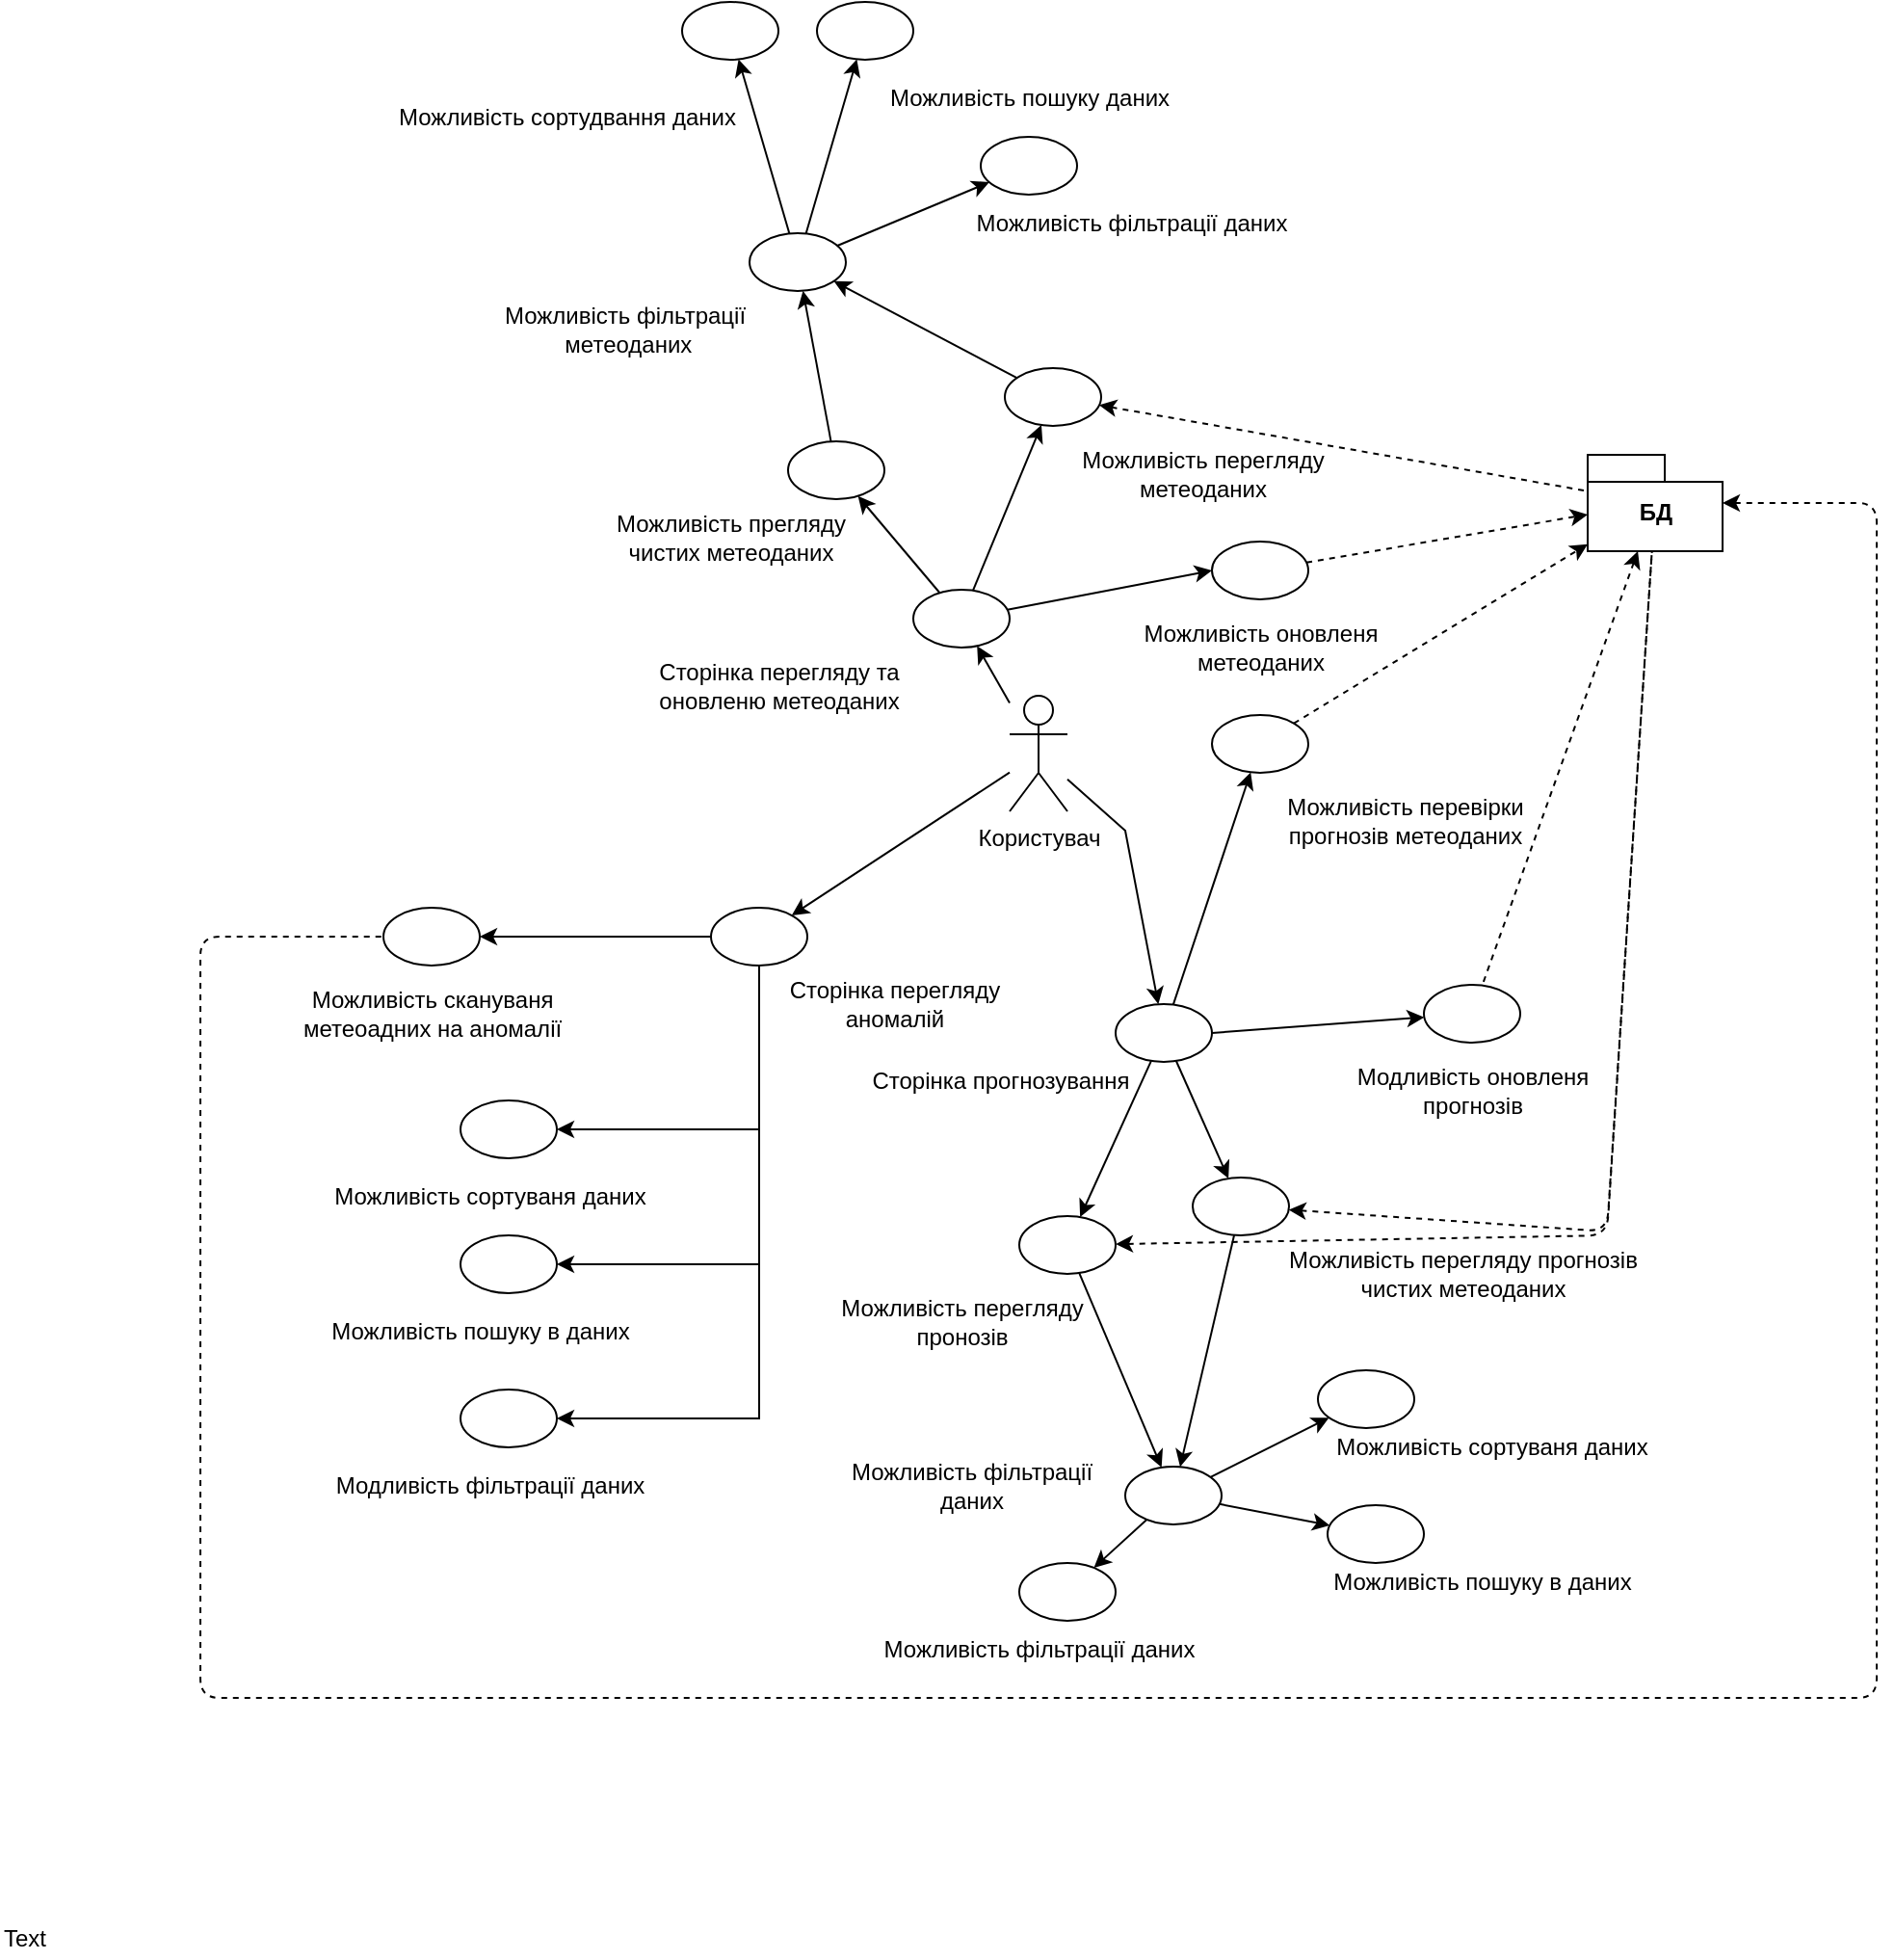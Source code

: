 <mxfile version="12.1.7" type="device" pages="1"><diagram id="yrBrCh6vaDqj2KBt81jj" name="Page-1"><mxGraphModel dx="2154" dy="1831" grid="1" gridSize="10" guides="0" tooltips="1" connect="1" arrows="1" fold="1" page="1" pageScale="1" pageWidth="827" pageHeight="1169" math="0" shadow="0"><root><mxCell id="0"/><mxCell id="1" parent="0"/><mxCell id="eOF1kJZo80pbztZNc2jb-3" value="" style="rounded=0;orthogonalLoop=1;jettySize=auto;html=1;" parent="1" source="eOF1kJZo80pbztZNc2jb-1" target="eOF1kJZo80pbztZNc2jb-4" edge="1"><mxGeometry relative="1" as="geometry"><Array as="points"><mxPoint x="110" y="10"/></Array></mxGeometry></mxCell><mxCell id="eOF1kJZo80pbztZNc2jb-6" value="" style="rounded=0;orthogonalLoop=1;jettySize=auto;html=1;" parent="1" source="eOF1kJZo80pbztZNc2jb-1" target="eOF1kJZo80pbztZNc2jb-2" edge="1"><mxGeometry relative="1" as="geometry"/></mxCell><mxCell id="eOF1kJZo80pbztZNc2jb-1" value="Користувач" style="shape=umlActor;verticalLabelPosition=bottom;verticalAlign=top;html=1;" parent="1" vertex="1"><mxGeometry x="50" y="-60" width="30" height="60" as="geometry"/></mxCell><mxCell id="eOF1kJZo80pbztZNc2jb-16" style="rounded=0;orthogonalLoop=1;jettySize=auto;html=1;entryX=0;entryY=0.5;entryDx=0;entryDy=0;" parent="1" source="eOF1kJZo80pbztZNc2jb-2" target="eOF1kJZo80pbztZNc2jb-13" edge="1"><mxGeometry relative="1" as="geometry"/></mxCell><mxCell id="eOF1kJZo80pbztZNc2jb-22" style="edgeStyle=none;rounded=0;jumpStyle=sharp;jumpSize=1;orthogonalLoop=1;jettySize=auto;html=1;" parent="1" source="eOF1kJZo80pbztZNc2jb-2" target="eOF1kJZo80pbztZNc2jb-18" edge="1"><mxGeometry relative="1" as="geometry"/></mxCell><mxCell id="JIStWmUKIJlV03fnF95i-4" style="rounded=0;orthogonalLoop=1;jettySize=auto;html=1;" parent="1" source="eOF1kJZo80pbztZNc2jb-2" target="JIStWmUKIJlV03fnF95i-2" edge="1"><mxGeometry relative="1" as="geometry"/></mxCell><mxCell id="eOF1kJZo80pbztZNc2jb-2" value="" style="ellipse;whiteSpace=wrap;html=1;" parent="1" vertex="1"><mxGeometry y="-115" width="50" height="30" as="geometry"/></mxCell><mxCell id="eOF1kJZo80pbztZNc2jb-7" value="" style="endArrow=classic;html=1;jumpStyle=sharp;jumpSize=1;" parent="1" source="eOF1kJZo80pbztZNc2jb-1" target="RKYGYC14eVmz8IewLuwk-3" edge="1"><mxGeometry width="50" height="50" relative="1" as="geometry"><mxPoint x="50" y="210" as="sourcePoint"/><mxPoint x="100" y="160" as="targetPoint"/></mxGeometry></mxCell><mxCell id="eOF1kJZo80pbztZNc2jb-12" value="Сторінка перегляду та &lt;br&gt;оновленю метеоданих" style="text;html=1;align=center;verticalAlign=middle;resizable=0;points=[];autosize=1;" parent="1" vertex="1"><mxGeometry x="-140" y="-80" width="140" height="30" as="geometry"/></mxCell><mxCell id="eOF1kJZo80pbztZNc2jb-15" value="" style="group" parent="1" vertex="1" connectable="0"><mxGeometry x="110" y="-140" width="175" height="70" as="geometry"/></mxCell><mxCell id="eOF1kJZo80pbztZNc2jb-13" value="" style="ellipse;whiteSpace=wrap;html=1;" parent="eOF1kJZo80pbztZNc2jb-15" vertex="1"><mxGeometry x="45" width="50" height="30" as="geometry"/></mxCell><mxCell id="eOF1kJZo80pbztZNc2jb-14" value="Можливість оновленя &lt;br&gt;метеоданих" style="text;html=1;align=center;verticalAlign=middle;resizable=0;points=[];autosize=1;" parent="eOF1kJZo80pbztZNc2jb-15" vertex="1"><mxGeometry y="40" width="140" height="30" as="geometry"/></mxCell><mxCell id="eOF1kJZo80pbztZNc2jb-17" value="" style="group" parent="1" vertex="1" connectable="0"><mxGeometry x="2.5" y="-230" width="150" height="70" as="geometry"/></mxCell><mxCell id="eOF1kJZo80pbztZNc2jb-18" value="" style="ellipse;whiteSpace=wrap;html=1;" parent="eOF1kJZo80pbztZNc2jb-17" vertex="1"><mxGeometry x="45" width="50" height="30" as="geometry"/></mxCell><mxCell id="eOF1kJZo80pbztZNc2jb-21" value="" style="group" parent="1" vertex="1" connectable="0"><mxGeometry x="80" y="100" width="130" height="60" as="geometry"/></mxCell><mxCell id="eOF1kJZo80pbztZNc2jb-4" value="" style="ellipse;whiteSpace=wrap;html=1;" parent="eOF1kJZo80pbztZNc2jb-21" vertex="1"><mxGeometry x="25" width="50" height="30" as="geometry"/></mxCell><mxCell id="eOF1kJZo80pbztZNc2jb-46" value="" style="group" parent="1" vertex="1" connectable="0"><mxGeometry x="-165" y="-420" width="320" height="70" as="geometry"/></mxCell><mxCell id="eOF1kJZo80pbztZNc2jb-47" value="" style="ellipse;whiteSpace=wrap;html=1;" parent="eOF1kJZo80pbztZNc2jb-46" vertex="1"><mxGeometry x="45" width="50" height="30" as="geometry"/></mxCell><mxCell id="M1j5Ew9VErUF1jul8I1Z-2" value="" style="group" parent="eOF1kJZo80pbztZNc2jb-46" vertex="1" connectable="0"><mxGeometry x="70" width="250" height="70" as="geometry"/></mxCell><mxCell id="M1j5Ew9VErUF1jul8I1Z-3" value="" style="ellipse;whiteSpace=wrap;html=1;" parent="M1j5Ew9VErUF1jul8I1Z-2" vertex="1"><mxGeometry x="45" width="50" height="30" as="geometry"/></mxCell><mxCell id="M1j5Ew9VErUF1jul8I1Z-4" value="Можливість пошуку даних" style="text;html=1;align=center;verticalAlign=middle;resizable=0;points=[];autosize=1;" parent="M1j5Ew9VErUF1jul8I1Z-2" vertex="1"><mxGeometry x="75" y="40" width="160" height="20" as="geometry"/></mxCell><mxCell id="eOF1kJZo80pbztZNc2jb-9" value="Сторінка прогнозування" style="text;html=1;align=center;verticalAlign=middle;resizable=0;points=[];autosize=1;" parent="1" vertex="1"><mxGeometry x="-30" y="130" width="150" height="20" as="geometry"/></mxCell><mxCell id="M1j5Ew9VErUF1jul8I1Z-1" style="rounded=0;orthogonalLoop=1;jettySize=auto;html=1;" parent="1" source="eOF1kJZo80pbztZNc2jb-18" target="JIStWmUKIJlV03fnF95i-55" edge="1"><mxGeometry relative="1" as="geometry"/></mxCell><mxCell id="M1j5Ew9VErUF1jul8I1Z-5" style="edgeStyle=none;rounded=0;orthogonalLoop=1;jettySize=auto;html=1;" parent="1" source="JIStWmUKIJlV03fnF95i-55" target="M1j5Ew9VErUF1jul8I1Z-3" edge="1"><mxGeometry relative="1" as="geometry"/></mxCell><mxCell id="M1j5Ew9VErUF1jul8I1Z-6" value="" style="group" parent="1" vertex="1" connectable="0"><mxGeometry x="-10" y="-350" width="213" height="70" as="geometry"/></mxCell><mxCell id="M1j5Ew9VErUF1jul8I1Z-7" value="" style="ellipse;whiteSpace=wrap;html=1;" parent="M1j5Ew9VErUF1jul8I1Z-6" vertex="1"><mxGeometry x="45" width="50" height="30" as="geometry"/></mxCell><mxCell id="M1j5Ew9VErUF1jul8I1Z-8" value="Можливість фільтрації даних" style="text;html=1;align=center;verticalAlign=middle;resizable=0;points=[];autosize=1;" parent="M1j5Ew9VErUF1jul8I1Z-6" vertex="1"><mxGeometry x="33" y="35" width="180" height="20" as="geometry"/></mxCell><mxCell id="a6Jz2FhwlCJMHQ2g0PV4-1" value="Text" style="text;html=1;resizable=0;points=[];autosize=1;align=left;verticalAlign=top;spacingTop=-4;" parent="1" vertex="1"><mxGeometry x="-474" y="575" width="40" height="20" as="geometry"/></mxCell><mxCell id="a6Jz2FhwlCJMHQ2g0PV4-2" value="БД" style="shape=folder;fontStyle=1;spacingTop=10;tabWidth=40;tabHeight=14;tabPosition=left;html=1;" parent="1" vertex="1"><mxGeometry x="350" y="-185" width="70" height="50" as="geometry"/></mxCell><mxCell id="a6Jz2FhwlCJMHQ2g0PV4-3" value="" style="endArrow=none;dashed=1;html=1;startArrow=classic;startFill=1;" parent="1" source="eOF1kJZo80pbztZNc2jb-18" target="a6Jz2FhwlCJMHQ2g0PV4-2" edge="1"><mxGeometry width="50" height="50" relative="1" as="geometry"><mxPoint x="100" y="-130" as="sourcePoint"/><mxPoint x="150" y="-180" as="targetPoint"/></mxGeometry></mxCell><mxCell id="a6Jz2FhwlCJMHQ2g0PV4-4" style="rounded=0;orthogonalLoop=1;jettySize=auto;html=1;startArrow=none;startFill=0;endArrow=classic;endFill=1;dashed=1;" parent="1" source="eOF1kJZo80pbztZNc2jb-13" target="a6Jz2FhwlCJMHQ2g0PV4-2" edge="1"><mxGeometry relative="1" as="geometry"/></mxCell><mxCell id="eOF1kJZo80pbztZNc2jb-31" value="" style="group" parent="1" vertex="1" connectable="0"><mxGeometry x="-320" y="50" width="170" height="80" as="geometry"/></mxCell><mxCell id="eOF1kJZo80pbztZNc2jb-32" value="" style="ellipse;whiteSpace=wrap;html=1;" parent="eOF1kJZo80pbztZNc2jb-31" vertex="1"><mxGeometry x="45" width="50" height="30" as="geometry"/></mxCell><mxCell id="eOF1kJZo80pbztZNc2jb-33" value="Можливість скануваня&lt;br&gt;метеоадних на аномалії" style="text;html=1;align=center;verticalAlign=middle;resizable=0;points=[];autosize=1;" parent="eOF1kJZo80pbztZNc2jb-31" vertex="1"><mxGeometry x="-5" y="40" width="150" height="30" as="geometry"/></mxCell><mxCell id="eOF1kJZo80pbztZNc2jb-49" style="edgeStyle=none;rounded=0;jumpStyle=sharp;jumpSize=1;orthogonalLoop=1;jettySize=auto;html=1;" parent="1" source="RKYGYC14eVmz8IewLuwk-3" target="eOF1kJZo80pbztZNc2jb-32" edge="1"><mxGeometry relative="1" as="geometry"><mxPoint x="-95" y="65" as="sourcePoint"/></mxGeometry></mxCell><mxCell id="a6Jz2FhwlCJMHQ2g0PV4-8" value="" style="endArrow=none;dashed=1;html=1;startArrow=classic;startFill=1;" parent="1" source="a6Jz2FhwlCJMHQ2g0PV4-2" target="JIStWmUKIJlV03fnF95i-36" edge="1"><mxGeometry width="50" height="50" relative="1" as="geometry"><mxPoint x="570.04" y="183.482" as="sourcePoint"/><mxPoint x="470" y="130" as="targetPoint"/><Array as="points"/></mxGeometry></mxCell><mxCell id="a6Jz2FhwlCJMHQ2g0PV4-9" value="" style="endArrow=none;dashed=1;html=1;startArrow=classic;startFill=1;edgeStyle=orthogonalEdgeStyle;" parent="1" source="a6Jz2FhwlCJMHQ2g0PV4-2" target="eOF1kJZo80pbztZNc2jb-32" edge="1"><mxGeometry width="50" height="50" relative="1" as="geometry"><mxPoint x="300" y="470" as="sourcePoint"/><mxPoint x="-350" y="210" as="targetPoint"/><Array as="points"><mxPoint x="500" y="-160"/><mxPoint x="500" y="460"/><mxPoint x="-370" y="460"/><mxPoint x="-370" y="65"/></Array></mxGeometry></mxCell><mxCell id="RKYGYC14eVmz8IewLuwk-2" value="" style="group" parent="1" vertex="1" connectable="0"><mxGeometry x="-150" y="50" width="200" height="70" as="geometry"/></mxCell><mxCell id="RKYGYC14eVmz8IewLuwk-3" value="" style="ellipse;whiteSpace=wrap;html=1;" parent="RKYGYC14eVmz8IewLuwk-2" vertex="1"><mxGeometry x="45" width="50" height="30" as="geometry"/></mxCell><mxCell id="RKYGYC14eVmz8IewLuwk-4" value="Сторінка перегляду &lt;br&gt;аномалій" style="text;html=1;align=center;verticalAlign=middle;resizable=0;points=[];autosize=1;" parent="RKYGYC14eVmz8IewLuwk-2" vertex="1"><mxGeometry x="80" y="35" width="120" height="30" as="geometry"/></mxCell><mxCell id="RKYGYC14eVmz8IewLuwk-5" value="" style="group" parent="1" vertex="1" connectable="0"><mxGeometry x="-280" y="150" width="170" height="70" as="geometry"/></mxCell><mxCell id="RKYGYC14eVmz8IewLuwk-6" value="" style="ellipse;whiteSpace=wrap;html=1;" parent="RKYGYC14eVmz8IewLuwk-5" vertex="1"><mxGeometry x="45" width="50" height="30" as="geometry"/></mxCell><mxCell id="RKYGYC14eVmz8IewLuwk-7" value="Можливість сортуваня даних" style="text;html=1;align=center;verticalAlign=middle;resizable=0;points=[];autosize=1;" parent="RKYGYC14eVmz8IewLuwk-5" vertex="1"><mxGeometry x="-30" y="40" width="180" height="20" as="geometry"/></mxCell><mxCell id="RKYGYC14eVmz8IewLuwk-8" style="rounded=0;orthogonalLoop=1;jettySize=auto;html=1;" parent="1" source="RKYGYC14eVmz8IewLuwk-3" target="RKYGYC14eVmz8IewLuwk-6" edge="1"><mxGeometry relative="1" as="geometry"><Array as="points"><mxPoint x="-80" y="165"/></Array></mxGeometry></mxCell><mxCell id="RKYGYC14eVmz8IewLuwk-9" value="" style="group" parent="1" vertex="1" connectable="0"><mxGeometry x="-280" y="220" width="170" height="70" as="geometry"/></mxCell><mxCell id="RKYGYC14eVmz8IewLuwk-10" value="" style="ellipse;whiteSpace=wrap;html=1;" parent="RKYGYC14eVmz8IewLuwk-9" vertex="1"><mxGeometry x="45" width="50" height="30" as="geometry"/></mxCell><mxCell id="RKYGYC14eVmz8IewLuwk-11" value="Можливість пошуку в даних" style="text;html=1;align=center;verticalAlign=middle;resizable=0;points=[];autosize=1;" parent="RKYGYC14eVmz8IewLuwk-9" vertex="1"><mxGeometry x="-30" y="40" width="170" height="20" as="geometry"/></mxCell><mxCell id="RKYGYC14eVmz8IewLuwk-12" style="edgeStyle=none;rounded=0;orthogonalLoop=1;jettySize=auto;html=1;" parent="1" source="RKYGYC14eVmz8IewLuwk-3" target="RKYGYC14eVmz8IewLuwk-10" edge="1"><mxGeometry relative="1" as="geometry"><Array as="points"><mxPoint x="-80" y="235"/></Array></mxGeometry></mxCell><mxCell id="RKYGYC14eVmz8IewLuwk-13" value="" style="group" parent="1" vertex="1" connectable="0"><mxGeometry x="-280" y="300" width="175" height="70" as="geometry"/></mxCell><mxCell id="RKYGYC14eVmz8IewLuwk-14" value="" style="ellipse;whiteSpace=wrap;html=1;" parent="RKYGYC14eVmz8IewLuwk-13" vertex="1"><mxGeometry x="45" width="50" height="30" as="geometry"/></mxCell><mxCell id="RKYGYC14eVmz8IewLuwk-16" style="edgeStyle=none;rounded=0;orthogonalLoop=1;jettySize=auto;html=1;" parent="1" source="RKYGYC14eVmz8IewLuwk-3" target="RKYGYC14eVmz8IewLuwk-14" edge="1"><mxGeometry relative="1" as="geometry"><Array as="points"><mxPoint x="-80" y="315"/></Array></mxGeometry></mxCell><mxCell id="JIStWmUKIJlV03fnF95i-1" value="" style="group" parent="1" vertex="1" connectable="0"><mxGeometry x="-110" y="-192" width="150" height="70" as="geometry"/></mxCell><mxCell id="JIStWmUKIJlV03fnF95i-2" value="" style="ellipse;whiteSpace=wrap;html=1;" parent="JIStWmUKIJlV03fnF95i-1" vertex="1"><mxGeometry x="45" width="50" height="30" as="geometry"/></mxCell><mxCell id="JIStWmUKIJlV03fnF95i-3" value="Можливість прегляду&lt;br&gt;чистих метеоданих" style="text;html=1;align=center;verticalAlign=middle;resizable=0;points=[];autosize=1;" parent="JIStWmUKIJlV03fnF95i-1" vertex="1"><mxGeometry x="-50" y="35" width="130" height="30" as="geometry"/></mxCell><mxCell id="JIStWmUKIJlV03fnF95i-5" style="edgeStyle=none;rounded=0;orthogonalLoop=1;jettySize=auto;html=1;" parent="1" source="JIStWmUKIJlV03fnF95i-55" target="eOF1kJZo80pbztZNc2jb-47" edge="1"><mxGeometry relative="1" as="geometry"><mxPoint x="449.566" y="-167.784" as="sourcePoint"/></mxGeometry></mxCell><mxCell id="JIStWmUKIJlV03fnF95i-6" style="edgeStyle=none;rounded=0;orthogonalLoop=1;jettySize=auto;html=1;" parent="1" source="JIStWmUKIJlV03fnF95i-2" target="JIStWmUKIJlV03fnF95i-55" edge="1"><mxGeometry relative="1" as="geometry"><mxPoint x="370" y="-220" as="sourcePoint"/></mxGeometry></mxCell><mxCell id="JIStWmUKIJlV03fnF95i-7" style="edgeStyle=none;rounded=0;orthogonalLoop=1;jettySize=auto;html=1;" parent="1" source="JIStWmUKIJlV03fnF95i-55" target="M1j5Ew9VErUF1jul8I1Z-7" edge="1"><mxGeometry relative="1" as="geometry"/></mxCell><mxCell id="JIStWmUKIJlV03fnF95i-10" style="edgeStyle=none;rounded=0;jumpStyle=sharp;jumpSize=1;orthogonalLoop=1;jettySize=auto;html=1;" parent="1" source="eOF1kJZo80pbztZNc2jb-4" target="JIStWmUKIJlV03fnF95i-15" edge="1"><mxGeometry relative="1" as="geometry"><mxPoint x="214.964" y="341.695" as="sourcePoint"/></mxGeometry></mxCell><mxCell id="JIStWmUKIJlV03fnF95i-11" style="rounded=0;orthogonalLoop=1;jettySize=auto;html=1;" parent="1" source="eOF1kJZo80pbztZNc2jb-4" target="JIStWmUKIJlV03fnF95i-28" edge="1"><mxGeometry relative="1" as="geometry"><mxPoint x="190" y="327.5" as="sourcePoint"/></mxGeometry></mxCell><mxCell id="JIStWmUKIJlV03fnF95i-14" value="" style="group" parent="1" vertex="1" connectable="0"><mxGeometry x="10" y="210" width="150" height="70" as="geometry"/></mxCell><mxCell id="JIStWmUKIJlV03fnF95i-15" value="" style="ellipse;whiteSpace=wrap;html=1;" parent="JIStWmUKIJlV03fnF95i-14" vertex="1"><mxGeometry x="45" width="50" height="30" as="geometry"/></mxCell><mxCell id="JIStWmUKIJlV03fnF95i-16" value="Можливість перегляду&lt;br&gt;пронозів" style="text;html=1;align=center;verticalAlign=middle;resizable=0;points=[];autosize=1;" parent="JIStWmUKIJlV03fnF95i-14" vertex="1"><mxGeometry x="-55" y="40" width="140" height="30" as="geometry"/></mxCell><mxCell id="JIStWmUKIJlV03fnF95i-22" style="edgeStyle=none;rounded=0;orthogonalLoop=1;jettySize=auto;html=1;" parent="1" source="JIStWmUKIJlV03fnF95i-15" target="JIStWmUKIJlV03fnF95i-42" edge="1"><mxGeometry relative="1" as="geometry"/></mxCell><mxCell id="JIStWmUKIJlV03fnF95i-27" value="" style="group" parent="1" vertex="1" connectable="0"><mxGeometry x="80" y="290" width="310" height="170" as="geometry"/></mxCell><mxCell id="JIStWmUKIJlV03fnF95i-41" value="" style="group" parent="JIStWmUKIJlV03fnF95i-27" vertex="1" connectable="0"><mxGeometry x="-15" y="50" width="150" height="120" as="geometry"/></mxCell><mxCell id="JIStWmUKIJlV03fnF95i-42" value="" style="ellipse;whiteSpace=wrap;html=1;" parent="JIStWmUKIJlV03fnF95i-41" vertex="1"><mxGeometry x="45" width="50" height="30" as="geometry"/></mxCell><mxCell id="JIStWmUKIJlV03fnF95i-23" value="" style="group" parent="JIStWmUKIJlV03fnF95i-41" vertex="1" connectable="0"><mxGeometry x="-55" y="50" width="175" height="70" as="geometry"/></mxCell><mxCell id="JIStWmUKIJlV03fnF95i-24" value="" style="ellipse;whiteSpace=wrap;html=1;" parent="JIStWmUKIJlV03fnF95i-23" vertex="1"><mxGeometry x="45" width="50" height="30" as="geometry"/></mxCell><mxCell id="JIStWmUKIJlV03fnF95i-25" value="Можливість фільтрації даних" style="text;html=1;align=center;verticalAlign=middle;resizable=0;points=[];autosize=1;" parent="JIStWmUKIJlV03fnF95i-23" vertex="1"><mxGeometry x="-35" y="35" width="180" height="20" as="geometry"/></mxCell><mxCell id="JIStWmUKIJlV03fnF95i-26" style="edgeStyle=none;rounded=0;orthogonalLoop=1;jettySize=auto;html=1;" parent="JIStWmUKIJlV03fnF95i-41" source="JIStWmUKIJlV03fnF95i-42" target="JIStWmUKIJlV03fnF95i-24" edge="1"><mxGeometry relative="1" as="geometry"/></mxCell><mxCell id="JIStWmUKIJlV03fnF95i-34" value="" style="ellipse;whiteSpace=wrap;html=1;" parent="JIStWmUKIJlV03fnF95i-27" vertex="1"><mxGeometry x="130" width="50" height="30" as="geometry"/></mxCell><mxCell id="JIStWmUKIJlV03fnF95i-30" style="edgeStyle=none;rounded=0;orthogonalLoop=1;jettySize=auto;html=1;" parent="JIStWmUKIJlV03fnF95i-27" source="JIStWmUKIJlV03fnF95i-42" target="JIStWmUKIJlV03fnF95i-34" edge="1"><mxGeometry relative="1" as="geometry"><mxPoint x="260" y="-157.5" as="sourcePoint"/><mxPoint x="445.3" y="-80.184" as="targetPoint"/></mxGeometry></mxCell><mxCell id="JIStWmUKIJlV03fnF95i-17" value="Можливість сортуваня даних" style="text;html=1;align=center;verticalAlign=middle;resizable=0;points=[];autosize=1;" parent="JIStWmUKIJlV03fnF95i-27" vertex="1"><mxGeometry x="130" y="30" width="180" height="20" as="geometry"/></mxCell><mxCell id="JIStWmUKIJlV03fnF95i-19" value="" style="group" parent="JIStWmUKIJlV03fnF95i-27" vertex="1" connectable="0"><mxGeometry x="90" y="70" width="170" height="70" as="geometry"/></mxCell><mxCell id="JIStWmUKIJlV03fnF95i-20" value="" style="ellipse;whiteSpace=wrap;html=1;" parent="JIStWmUKIJlV03fnF95i-19" vertex="1"><mxGeometry x="45" width="50" height="30" as="geometry"/></mxCell><mxCell id="JIStWmUKIJlV03fnF95i-21" value="Можливість пошуку в даних" style="text;html=1;align=center;verticalAlign=middle;resizable=0;points=[];autosize=1;" parent="JIStWmUKIJlV03fnF95i-19" vertex="1"><mxGeometry x="40" y="30" width="170" height="20" as="geometry"/></mxCell><mxCell id="JIStWmUKIJlV03fnF95i-31" style="edgeStyle=none;rounded=0;orthogonalLoop=1;jettySize=auto;html=1;" parent="JIStWmUKIJlV03fnF95i-27" source="JIStWmUKIJlV03fnF95i-42" target="JIStWmUKIJlV03fnF95i-20" edge="1"><mxGeometry relative="1" as="geometry"><mxPoint x="240" y="-117.5" as="sourcePoint"/></mxGeometry></mxCell><mxCell id="JIStWmUKIJlV03fnF95i-35" value="" style="group" parent="1" vertex="1" connectable="0"><mxGeometry x="220" y="90" width="150" height="70" as="geometry"/></mxCell><mxCell id="JIStWmUKIJlV03fnF95i-36" value="" style="ellipse;whiteSpace=wrap;html=1;" parent="JIStWmUKIJlV03fnF95i-35" vertex="1"><mxGeometry x="45" width="50" height="30" as="geometry"/></mxCell><mxCell id="JIStWmUKIJlV03fnF95i-37" value="Модливість оновленя&lt;br&gt;прогнозів" style="text;html=1;align=center;verticalAlign=middle;resizable=0;points=[];autosize=1;" parent="JIStWmUKIJlV03fnF95i-35" vertex="1"><mxGeometry y="40" width="140" height="30" as="geometry"/></mxCell><mxCell id="JIStWmUKIJlV03fnF95i-38" style="edgeStyle=none;rounded=0;orthogonalLoop=1;jettySize=auto;html=1;exitX=1;exitY=0.5;exitDx=0;exitDy=0;" parent="1" source="eOF1kJZo80pbztZNc2jb-4" target="JIStWmUKIJlV03fnF95i-36" edge="1"><mxGeometry relative="1" as="geometry"/></mxCell><mxCell id="JIStWmUKIJlV03fnF95i-39" value="" style="endArrow=none;dashed=1;html=1;startArrow=classic;startFill=1;" parent="1" source="JIStWmUKIJlV03fnF95i-28" target="a6Jz2FhwlCJMHQ2g0PV4-2" edge="1"><mxGeometry width="50" height="50" relative="1" as="geometry"><mxPoint x="424.778" y="183.231" as="sourcePoint"/><mxPoint x="640.223" y="425" as="targetPoint"/><Array as="points"><mxPoint x="360" y="218"/></Array></mxGeometry></mxCell><mxCell id="JIStWmUKIJlV03fnF95i-28" value="" style="ellipse;whiteSpace=wrap;html=1;" parent="1" vertex="1"><mxGeometry x="145" y="190" width="50" height="30" as="geometry"/></mxCell><mxCell id="JIStWmUKIJlV03fnF95i-32" style="edgeStyle=none;rounded=0;orthogonalLoop=1;jettySize=auto;html=1;" parent="1" source="JIStWmUKIJlV03fnF95i-28" target="JIStWmUKIJlV03fnF95i-42" edge="1"><mxGeometry relative="1" as="geometry"><mxPoint x="190" y="330" as="sourcePoint"/></mxGeometry></mxCell><mxCell id="JIStWmUKIJlV03fnF95i-44" value="" style="endArrow=none;dashed=1;html=1;startArrow=classic;startFill=1;" parent="1" source="JIStWmUKIJlV03fnF95i-15" target="a6Jz2FhwlCJMHQ2g0PV4-2" edge="1"><mxGeometry width="50" height="50" relative="1" as="geometry"><mxPoint x="99.993" y="225.342" as="sourcePoint"/><mxPoint x="447.496" y="-142" as="targetPoint"/><Array as="points"><mxPoint x="360" y="220"/></Array></mxGeometry></mxCell><mxCell id="JIStWmUKIJlV03fnF95i-43" value="Можливість фільтрації &lt;br&gt;даних" style="text;html=1;align=center;verticalAlign=middle;resizable=0;points=[];autosize=1;" parent="1" vertex="1"><mxGeometry x="-40" y="335" width="140" height="30" as="geometry"/></mxCell><mxCell id="JIStWmUKIJlV03fnF95i-46" value="" style="group" parent="1" vertex="1" connectable="0"><mxGeometry x="110" y="-50" width="215" height="70" as="geometry"/></mxCell><mxCell id="JIStWmUKIJlV03fnF95i-47" value="" style="ellipse;whiteSpace=wrap;html=1;" parent="JIStWmUKIJlV03fnF95i-46" vertex="1"><mxGeometry x="45" width="50" height="30" as="geometry"/></mxCell><mxCell id="JIStWmUKIJlV03fnF95i-48" value="Можливість перевірки&lt;br&gt;прогнозів метеоданих" style="text;html=1;align=center;verticalAlign=middle;resizable=0;points=[];autosize=1;" parent="JIStWmUKIJlV03fnF95i-46" vertex="1"><mxGeometry x="75" y="40" width="140" height="30" as="geometry"/></mxCell><mxCell id="JIStWmUKIJlV03fnF95i-49" style="edgeStyle=none;rounded=0;orthogonalLoop=1;jettySize=auto;html=1;dashed=1;" parent="1" source="JIStWmUKIJlV03fnF95i-47" target="a6Jz2FhwlCJMHQ2g0PV4-2" edge="1"><mxGeometry relative="1" as="geometry"/></mxCell><mxCell id="JIStWmUKIJlV03fnF95i-50" style="edgeStyle=none;rounded=0;orthogonalLoop=1;jettySize=auto;html=1;" parent="1" source="eOF1kJZo80pbztZNc2jb-4" target="JIStWmUKIJlV03fnF95i-47" edge="1"><mxGeometry relative="1" as="geometry"/></mxCell><mxCell id="JIStWmUKIJlV03fnF95i-54" value="" style="group" parent="1" vertex="1" connectable="0"><mxGeometry x="-130" y="-300" width="150" height="70" as="geometry"/></mxCell><mxCell id="JIStWmUKIJlV03fnF95i-55" value="" style="ellipse;whiteSpace=wrap;html=1;" parent="JIStWmUKIJlV03fnF95i-54" vertex="1"><mxGeometry x="45" width="50" height="30" as="geometry"/></mxCell><mxCell id="JIStWmUKIJlV03fnF95i-29" value="Можливість перегляду прогнозів&lt;br&gt;чистих метеоданих" style="text;html=1;align=center;verticalAlign=middle;resizable=0;points=[];autosize=1;" parent="1" vertex="1"><mxGeometry x="185" y="225" width="200" height="30" as="geometry"/></mxCell><mxCell id="JIStWmUKIJlV03fnF95i-56" value="Можливість фільтрації&lt;br&gt;&amp;nbsp;метеоданих" style="text;html=1;align=center;verticalAlign=middle;resizable=0;points=[];autosize=1;" parent="1" vertex="1"><mxGeometry x="-220" y="-265" width="140" height="30" as="geometry"/></mxCell><mxCell id="eOF1kJZo80pbztZNc2jb-48" value="Можливість сортудвання даних" style="text;html=1;align=center;verticalAlign=middle;resizable=0;points=[];autosize=1;" parent="1" vertex="1"><mxGeometry x="-275" y="-370" width="190" height="20" as="geometry"/></mxCell><mxCell id="eOF1kJZo80pbztZNc2jb-19" value="Можливість перегляду &lt;br&gt;метеоданих" style="text;html=1;align=center;verticalAlign=middle;resizable=0;points=[];autosize=1;" parent="1" vertex="1"><mxGeometry x="80" y="-190" width="140" height="30" as="geometry"/></mxCell><mxCell id="RKYGYC14eVmz8IewLuwk-15" value="Модливість фільтрації даних" style="text;html=1;align=center;verticalAlign=middle;resizable=0;points=[];autosize=1;" parent="1" vertex="1"><mxGeometry x="-310" y="340" width="180" height="20" as="geometry"/></mxCell></root></mxGraphModel></diagram></mxfile>